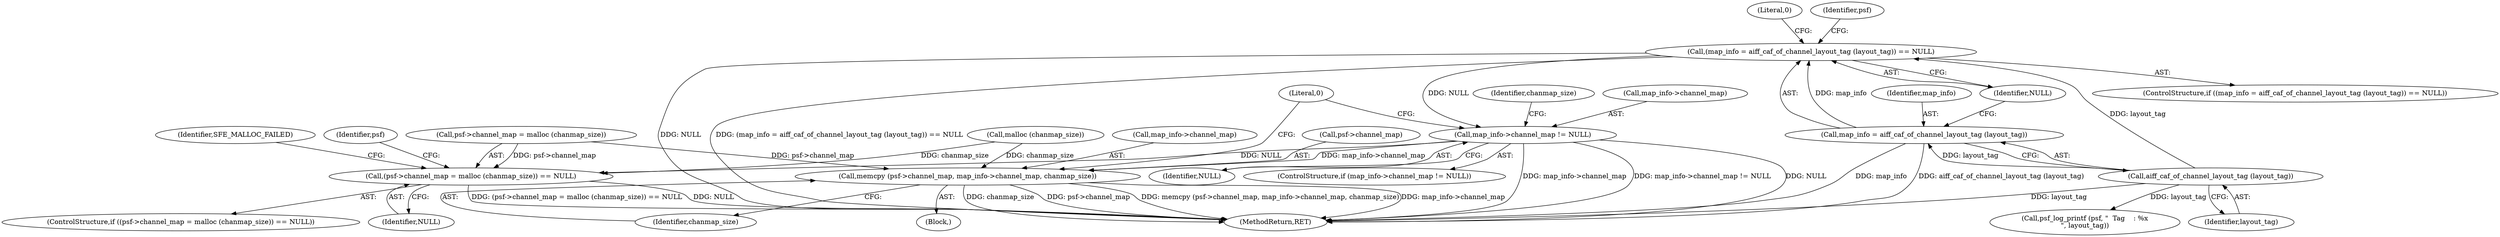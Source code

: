 digraph "0_libsndfile_f833c53cb596e9e1792949f762e0b33661822748@pointer" {
"1000153" [label="(Call,map_info->channel_map != NULL)"];
"1000122" [label="(Call,(map_info = aiff_caf_of_channel_layout_tag (layout_tag)) == NULL)"];
"1000123" [label="(Call,map_info = aiff_caf_of_channel_layout_tag (layout_tag))"];
"1000125" [label="(Call,aiff_caf_of_channel_layout_tag (layout_tag))"];
"1000179" [label="(Call,(psf->channel_map = malloc (chanmap_size)) == NULL)"];
"1000189" [label="(Call,memcpy (psf->channel_map, map_info->channel_map, chanmap_size))"];
"1000121" [label="(ControlStructure,if ((map_info = aiff_caf_of_channel_layout_tag (layout_tag)) == NULL))"];
"1000193" [label="(Call,map_info->channel_map)"];
"1000153" [label="(Call,map_info->channel_map != NULL)"];
"1000126" [label="(Identifier,layout_tag)"];
"1000157" [label="(Identifier,NULL)"];
"1000179" [label="(Call,(psf->channel_map = malloc (chanmap_size)) == NULL)"];
"1000124" [label="(Identifier,map_info)"];
"1000158" [label="(Block,)"];
"1000178" [label="(ControlStructure,if ((psf->channel_map = malloc (chanmap_size)) == NULL))"];
"1000130" [label="(Call,psf_log_printf (psf, \"  Tag    : %x\n\", layout_tag))"];
"1000180" [label="(Call,psf->channel_map = malloc (chanmap_size))"];
"1000196" [label="(Identifier,chanmap_size)"];
"1000122" [label="(Call,(map_info = aiff_caf_of_channel_layout_tag (layout_tag)) == NULL)"];
"1000129" [label="(Literal,0)"];
"1000131" [label="(Identifier,psf)"];
"1000198" [label="(Literal,0)"];
"1000161" [label="(Identifier,chanmap_size)"];
"1000199" [label="(MethodReturn,RET)"];
"1000188" [label="(Identifier,SFE_MALLOC_FAILED)"];
"1000184" [label="(Call,malloc (chanmap_size))"];
"1000127" [label="(Identifier,NULL)"];
"1000154" [label="(Call,map_info->channel_map)"];
"1000123" [label="(Call,map_info = aiff_caf_of_channel_layout_tag (layout_tag))"];
"1000152" [label="(ControlStructure,if (map_info->channel_map != NULL))"];
"1000189" [label="(Call,memcpy (psf->channel_map, map_info->channel_map, chanmap_size))"];
"1000125" [label="(Call,aiff_caf_of_channel_layout_tag (layout_tag))"];
"1000191" [label="(Identifier,psf)"];
"1000186" [label="(Identifier,NULL)"];
"1000190" [label="(Call,psf->channel_map)"];
"1000153" -> "1000152"  [label="AST: "];
"1000153" -> "1000157"  [label="CFG: "];
"1000154" -> "1000153"  [label="AST: "];
"1000157" -> "1000153"  [label="AST: "];
"1000161" -> "1000153"  [label="CFG: "];
"1000198" -> "1000153"  [label="CFG: "];
"1000153" -> "1000199"  [label="DDG: NULL"];
"1000153" -> "1000199"  [label="DDG: map_info->channel_map"];
"1000153" -> "1000199"  [label="DDG: map_info->channel_map != NULL"];
"1000122" -> "1000153"  [label="DDG: NULL"];
"1000153" -> "1000179"  [label="DDG: NULL"];
"1000153" -> "1000189"  [label="DDG: map_info->channel_map"];
"1000122" -> "1000121"  [label="AST: "];
"1000122" -> "1000127"  [label="CFG: "];
"1000123" -> "1000122"  [label="AST: "];
"1000127" -> "1000122"  [label="AST: "];
"1000129" -> "1000122"  [label="CFG: "];
"1000131" -> "1000122"  [label="CFG: "];
"1000122" -> "1000199"  [label="DDG: NULL"];
"1000122" -> "1000199"  [label="DDG: (map_info = aiff_caf_of_channel_layout_tag (layout_tag)) == NULL"];
"1000123" -> "1000122"  [label="DDG: map_info"];
"1000125" -> "1000122"  [label="DDG: layout_tag"];
"1000123" -> "1000125"  [label="CFG: "];
"1000124" -> "1000123"  [label="AST: "];
"1000125" -> "1000123"  [label="AST: "];
"1000127" -> "1000123"  [label="CFG: "];
"1000123" -> "1000199"  [label="DDG: aiff_caf_of_channel_layout_tag (layout_tag)"];
"1000123" -> "1000199"  [label="DDG: map_info"];
"1000125" -> "1000123"  [label="DDG: layout_tag"];
"1000125" -> "1000126"  [label="CFG: "];
"1000126" -> "1000125"  [label="AST: "];
"1000125" -> "1000199"  [label="DDG: layout_tag"];
"1000125" -> "1000130"  [label="DDG: layout_tag"];
"1000179" -> "1000178"  [label="AST: "];
"1000179" -> "1000186"  [label="CFG: "];
"1000180" -> "1000179"  [label="AST: "];
"1000186" -> "1000179"  [label="AST: "];
"1000188" -> "1000179"  [label="CFG: "];
"1000191" -> "1000179"  [label="CFG: "];
"1000179" -> "1000199"  [label="DDG: (psf->channel_map = malloc (chanmap_size)) == NULL"];
"1000179" -> "1000199"  [label="DDG: NULL"];
"1000180" -> "1000179"  [label="DDG: psf->channel_map"];
"1000184" -> "1000179"  [label="DDG: chanmap_size"];
"1000189" -> "1000158"  [label="AST: "];
"1000189" -> "1000196"  [label="CFG: "];
"1000190" -> "1000189"  [label="AST: "];
"1000193" -> "1000189"  [label="AST: "];
"1000196" -> "1000189"  [label="AST: "];
"1000198" -> "1000189"  [label="CFG: "];
"1000189" -> "1000199"  [label="DDG: psf->channel_map"];
"1000189" -> "1000199"  [label="DDG: memcpy (psf->channel_map, map_info->channel_map, chanmap_size)"];
"1000189" -> "1000199"  [label="DDG: map_info->channel_map"];
"1000189" -> "1000199"  [label="DDG: chanmap_size"];
"1000180" -> "1000189"  [label="DDG: psf->channel_map"];
"1000184" -> "1000189"  [label="DDG: chanmap_size"];
}
